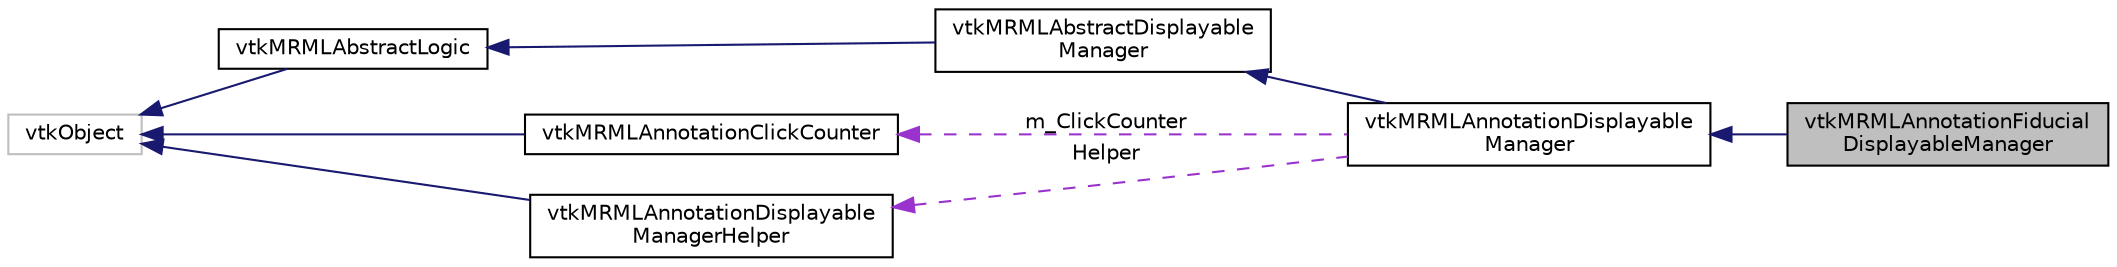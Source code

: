 digraph "vtkMRMLAnnotationFiducialDisplayableManager"
{
  bgcolor="transparent";
  edge [fontname="Helvetica",fontsize="10",labelfontname="Helvetica",labelfontsize="10"];
  node [fontname="Helvetica",fontsize="10",shape=record];
  rankdir="LR";
  Node5 [label="vtkMRMLAnnotationFiducial\lDisplayableManager",height=0.2,width=0.4,color="black", fillcolor="grey75", style="filled", fontcolor="black"];
  Node6 -> Node5 [dir="back",color="midnightblue",fontsize="10",style="solid",fontname="Helvetica"];
  Node6 [label="vtkMRMLAnnotationDisplayable\lManager",height=0.2,width=0.4,color="black",URL="$classvtkMRMLAnnotationDisplayableManager.html"];
  Node7 -> Node6 [dir="back",color="midnightblue",fontsize="10",style="solid",fontname="Helvetica"];
  Node7 [label="vtkMRMLAbstractDisplayable\lManager",height=0.2,width=0.4,color="black",URL="$classvtkMRMLAbstractDisplayableManager.html",tooltip="Superclass for displayable manager classes. "];
  Node8 -> Node7 [dir="back",color="midnightblue",fontsize="10",style="solid",fontname="Helvetica"];
  Node8 [label="vtkMRMLAbstractLogic",height=0.2,width=0.4,color="black",URL="$classvtkMRMLAbstractLogic.html",tooltip="Superclass for MRML logic classes. "];
  Node9 -> Node8 [dir="back",color="midnightblue",fontsize="10",style="solid",fontname="Helvetica"];
  Node9 [label="vtkObject",height=0.2,width=0.4,color="grey75"];
  Node10 -> Node6 [dir="back",color="darkorchid3",fontsize="10",style="dashed",label=" m_ClickCounter" ,fontname="Helvetica"];
  Node10 [label="vtkMRMLAnnotationClickCounter",height=0.2,width=0.4,color="black",URL="$classvtkMRMLAnnotationClickCounter.html"];
  Node9 -> Node10 [dir="back",color="midnightblue",fontsize="10",style="solid",fontname="Helvetica"];
  Node11 -> Node6 [dir="back",color="darkorchid3",fontsize="10",style="dashed",label=" Helper" ,fontname="Helvetica"];
  Node11 [label="vtkMRMLAnnotationDisplayable\lManagerHelper",height=0.2,width=0.4,color="black",URL="$classvtkMRMLAnnotationDisplayableManagerHelper.html"];
  Node9 -> Node11 [dir="back",color="midnightblue",fontsize="10",style="solid",fontname="Helvetica"];
}
